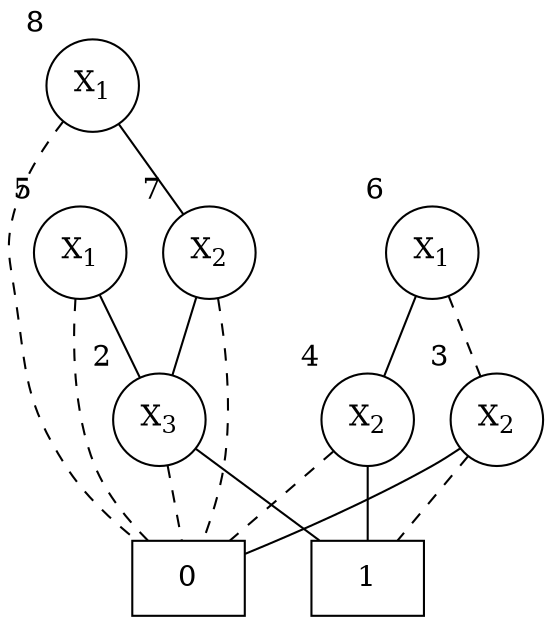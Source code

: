 graph { 1 [shape=box] 0 [shape=box]  2 [label=<X<SUB>3</SUB>>,shape=circle, xlabel=2]  2 -- 0 [style=dashed] 2 -- 1  3 [label=<X<SUB>2</SUB>>,shape=circle, xlabel=3]  3 -- 1 [style=dashed] 3 -- 0  4 [label=<X<SUB>2</SUB>>,shape=circle, xlabel=4]  4 -- 0 [style=dashed] 4 -- 1  5 [label=<X<SUB>1</SUB>>,shape=circle, xlabel=5]  5 -- 0 [style=dashed] 5 -- 2  6[label=<X<SUB>1</SUB>>,shape=circle, xlabel=6]  6 -- 3 [style=dashed] 6 -- 4  7 [label=<X<SUB>2</SUB>>,shape=circle, xlabel=7]  7 -- 0 [style=dashed] 7 -- 2  8 [label=<X<SUB>1</SUB>>,shape=circle, xlabel=8]  8 -- 0 [style=dashed] 8 -- 7 }